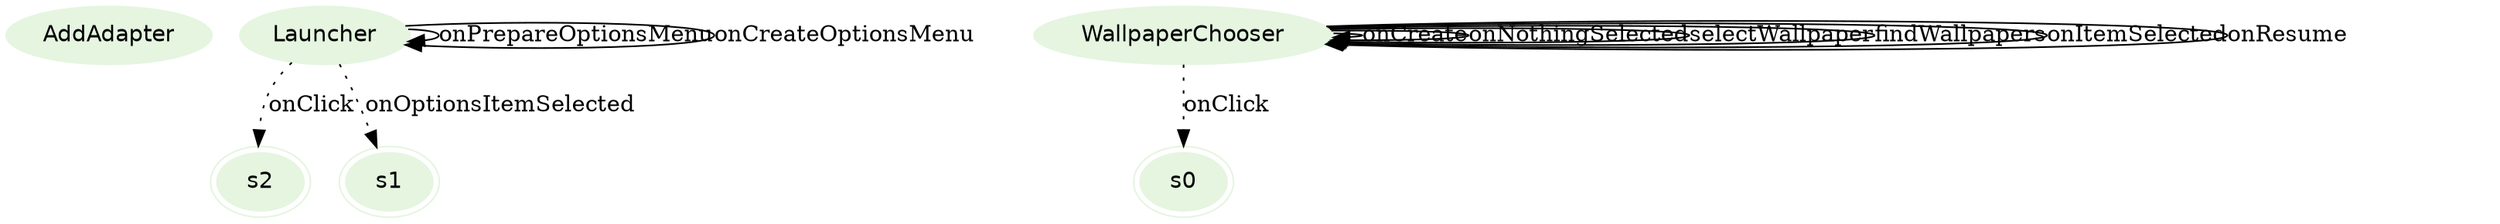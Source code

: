 digraph {
fontname="Helvetica";
node[style=filled, fontname="Helvetica", colorscheme=greens3, color=1];
AddAdapter;
s2[peripheries=2];
s0[peripheries=2];
WallpaperChooser;
Launcher;
s1[peripheries=2];
WallpaperChooser -> WallpaperChooser[label="onCreate"];
WallpaperChooser -> WallpaperChooser[label="onNothingSelected"];
WallpaperChooser -> WallpaperChooser[label="selectWallpaper"];
WallpaperChooser -> WallpaperChooser[label="findWallpapers"];
Launcher -> Launcher[label="onPrepareOptionsMenu"];
Launcher -> Launcher[label="onCreateOptionsMenu"];
Launcher -> s2[label="onClick",style=dotted];
WallpaperChooser -> s0[label="onClick",style=dotted];
Launcher -> s1[label="onOptionsItemSelected",style=dotted];
WallpaperChooser -> WallpaperChooser[label="onItemSelected"];
WallpaperChooser -> WallpaperChooser[label="onResume"];
}